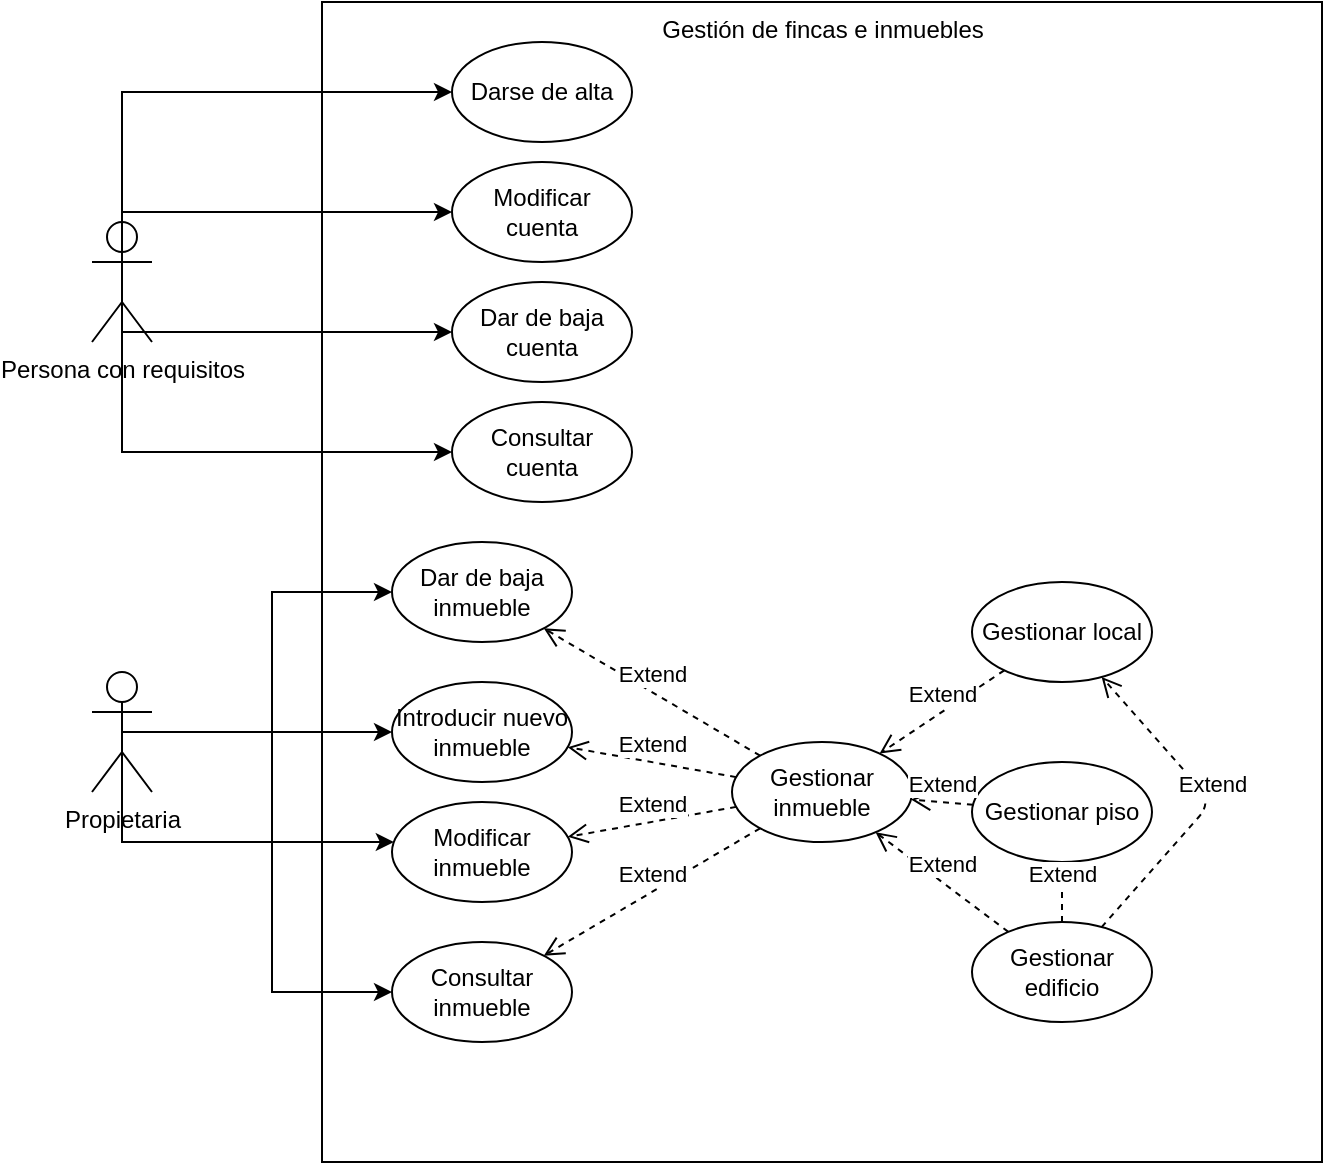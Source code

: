 <mxfile version="14.3.1" type="github">
  <diagram id="9FTB51ru66wrHp9Re0j6" name="Page-1">
    <mxGraphModel dx="1350" dy="831" grid="1" gridSize="10" guides="1" tooltips="1" connect="1" arrows="1" fold="1" page="1" pageScale="1" pageWidth="827" pageHeight="1169" math="0" shadow="0">
      <root>
        <mxCell id="0" />
        <mxCell id="1" parent="0" />
        <mxCell id="MC4bRhcEzOeN9ChsdMlr-1" value="Gestión de fincas e inmuebles" style="html=1;verticalAlign=top;fillColor=none;" vertex="1" parent="1">
          <mxGeometry x="245" y="60" width="500" height="580" as="geometry" />
        </mxCell>
        <mxCell id="MC4bRhcEzOeN9ChsdMlr-46" style="edgeStyle=orthogonalEdgeStyle;rounded=0;orthogonalLoop=1;jettySize=auto;html=1;exitX=0.5;exitY=0.5;exitDx=0;exitDy=0;exitPerimeter=0;entryX=0;entryY=0.5;entryDx=0;entryDy=0;" edge="1" parent="1" source="MC4bRhcEzOeN9ChsdMlr-2" target="MC4bRhcEzOeN9ChsdMlr-19">
          <mxGeometry relative="1" as="geometry" />
        </mxCell>
        <mxCell id="MC4bRhcEzOeN9ChsdMlr-47" style="edgeStyle=orthogonalEdgeStyle;rounded=0;orthogonalLoop=1;jettySize=auto;html=1;exitX=0.5;exitY=0.5;exitDx=0;exitDy=0;exitPerimeter=0;" edge="1" parent="1" source="MC4bRhcEzOeN9ChsdMlr-2" target="MC4bRhcEzOeN9ChsdMlr-20">
          <mxGeometry relative="1" as="geometry" />
        </mxCell>
        <mxCell id="MC4bRhcEzOeN9ChsdMlr-48" style="edgeStyle=orthogonalEdgeStyle;rounded=0;orthogonalLoop=1;jettySize=auto;html=1;exitX=0.5;exitY=0.5;exitDx=0;exitDy=0;exitPerimeter=0;" edge="1" parent="1" source="MC4bRhcEzOeN9ChsdMlr-2" target="MC4bRhcEzOeN9ChsdMlr-21">
          <mxGeometry relative="1" as="geometry">
            <Array as="points">
              <mxPoint x="145" y="480" />
            </Array>
          </mxGeometry>
        </mxCell>
        <mxCell id="MC4bRhcEzOeN9ChsdMlr-49" style="edgeStyle=orthogonalEdgeStyle;rounded=0;orthogonalLoop=1;jettySize=auto;html=1;exitX=0.5;exitY=0.5;exitDx=0;exitDy=0;exitPerimeter=0;entryX=0;entryY=0.5;entryDx=0;entryDy=0;" edge="1" parent="1" source="MC4bRhcEzOeN9ChsdMlr-2" target="MC4bRhcEzOeN9ChsdMlr-22">
          <mxGeometry relative="1" as="geometry" />
        </mxCell>
        <mxCell id="MC4bRhcEzOeN9ChsdMlr-2" value="Propietaria" style="shape=umlActor;verticalLabelPosition=bottom;verticalAlign=top;html=1;fillColor=none;" vertex="1" parent="1">
          <mxGeometry x="130" y="395" width="30" height="60" as="geometry" />
        </mxCell>
        <mxCell id="MC4bRhcEzOeN9ChsdMlr-19" value="Dar de baja inmueble" style="ellipse;whiteSpace=wrap;html=1;fillColor=none;" vertex="1" parent="1">
          <mxGeometry x="280" y="330" width="90" height="50" as="geometry" />
        </mxCell>
        <mxCell id="MC4bRhcEzOeN9ChsdMlr-20" value="Introducir nuevo inmueble" style="ellipse;whiteSpace=wrap;html=1;fillColor=none;" vertex="1" parent="1">
          <mxGeometry x="280" y="400" width="90" height="50" as="geometry" />
        </mxCell>
        <mxCell id="MC4bRhcEzOeN9ChsdMlr-21" value="Modificar inmueble" style="ellipse;whiteSpace=wrap;html=1;fillColor=none;" vertex="1" parent="1">
          <mxGeometry x="280" y="460" width="90" height="50" as="geometry" />
        </mxCell>
        <mxCell id="MC4bRhcEzOeN9ChsdMlr-22" value="Consultar inmueble" style="ellipse;whiteSpace=wrap;html=1;fillColor=none;" vertex="1" parent="1">
          <mxGeometry x="280" y="530" width="90" height="50" as="geometry" />
        </mxCell>
        <mxCell id="MC4bRhcEzOeN9ChsdMlr-23" value="Gestionar local" style="ellipse;whiteSpace=wrap;html=1;fillColor=none;" vertex="1" parent="1">
          <mxGeometry x="570" y="350" width="90" height="50" as="geometry" />
        </mxCell>
        <mxCell id="MC4bRhcEzOeN9ChsdMlr-24" value="Gestionar inmueble" style="ellipse;whiteSpace=wrap;html=1;fillColor=none;" vertex="1" parent="1">
          <mxGeometry x="450" y="430" width="90" height="50" as="geometry" />
        </mxCell>
        <mxCell id="MC4bRhcEzOeN9ChsdMlr-25" value="Gestionar edificio" style="ellipse;whiteSpace=wrap;html=1;fillColor=none;" vertex="1" parent="1">
          <mxGeometry x="570" y="520" width="90" height="50" as="geometry" />
        </mxCell>
        <mxCell id="MC4bRhcEzOeN9ChsdMlr-26" value="Extend" style="html=1;verticalAlign=bottom;endArrow=open;dashed=1;endSize=8;" edge="1" parent="1" source="MC4bRhcEzOeN9ChsdMlr-24" target="MC4bRhcEzOeN9ChsdMlr-19">
          <mxGeometry relative="1" as="geometry">
            <mxPoint x="413.224" y="412.132" as="sourcePoint" />
            <mxPoint x="332.004" y="359.995" as="targetPoint" />
          </mxGeometry>
        </mxCell>
        <mxCell id="MC4bRhcEzOeN9ChsdMlr-27" value="Extend" style="html=1;verticalAlign=bottom;endArrow=open;dashed=1;endSize=8;" edge="1" parent="1" source="MC4bRhcEzOeN9ChsdMlr-24" target="MC4bRhcEzOeN9ChsdMlr-20">
          <mxGeometry relative="1" as="geometry">
            <mxPoint x="413.224" y="481.072" as="sourcePoint" />
            <mxPoint x="332.004" y="428.935" as="targetPoint" />
          </mxGeometry>
        </mxCell>
        <mxCell id="MC4bRhcEzOeN9ChsdMlr-29" value="Gestionar piso" style="ellipse;whiteSpace=wrap;html=1;fillColor=none;" vertex="1" parent="1">
          <mxGeometry x="570" y="440" width="90" height="50" as="geometry" />
        </mxCell>
        <mxCell id="MC4bRhcEzOeN9ChsdMlr-30" value="Extend" style="html=1;verticalAlign=bottom;endArrow=open;dashed=1;endSize=8;" edge="1" parent="1" source="MC4bRhcEzOeN9ChsdMlr-24" target="MC4bRhcEzOeN9ChsdMlr-21">
          <mxGeometry relative="1" as="geometry">
            <mxPoint x="462.04" y="457.558" as="sourcePoint" />
            <mxPoint x="377.888" y="442.569" as="targetPoint" />
          </mxGeometry>
        </mxCell>
        <mxCell id="MC4bRhcEzOeN9ChsdMlr-31" value="Extend" style="html=1;verticalAlign=bottom;endArrow=open;dashed=1;endSize=8;" edge="1" parent="1" source="MC4bRhcEzOeN9ChsdMlr-24" target="MC4bRhcEzOeN9ChsdMlr-22">
          <mxGeometry relative="1" as="geometry">
            <mxPoint x="472.04" y="467.558" as="sourcePoint" />
            <mxPoint x="387.888" y="452.569" as="targetPoint" />
          </mxGeometry>
        </mxCell>
        <mxCell id="MC4bRhcEzOeN9ChsdMlr-32" value="Extend" style="html=1;verticalAlign=bottom;endArrow=open;dashed=1;endSize=8;" edge="1" parent="1" source="MC4bRhcEzOeN9ChsdMlr-23" target="MC4bRhcEzOeN9ChsdMlr-24">
          <mxGeometry relative="1" as="geometry">
            <mxPoint x="482.04" y="477.558" as="sourcePoint" />
            <mxPoint x="397.888" y="462.569" as="targetPoint" />
          </mxGeometry>
        </mxCell>
        <mxCell id="MC4bRhcEzOeN9ChsdMlr-33" value="Extend" style="html=1;verticalAlign=bottom;endArrow=open;dashed=1;endSize=8;" edge="1" parent="1" source="MC4bRhcEzOeN9ChsdMlr-29" target="MC4bRhcEzOeN9ChsdMlr-24">
          <mxGeometry relative="1" as="geometry">
            <mxPoint x="492.04" y="487.558" as="sourcePoint" />
            <mxPoint x="407.888" y="472.569" as="targetPoint" />
          </mxGeometry>
        </mxCell>
        <mxCell id="MC4bRhcEzOeN9ChsdMlr-34" value="Extend" style="html=1;verticalAlign=bottom;endArrow=open;dashed=1;endSize=8;" edge="1" parent="1" source="MC4bRhcEzOeN9ChsdMlr-25" target="MC4bRhcEzOeN9ChsdMlr-24">
          <mxGeometry relative="1" as="geometry">
            <mxPoint x="502.04" y="497.558" as="sourcePoint" />
            <mxPoint x="417.888" y="482.569" as="targetPoint" />
          </mxGeometry>
        </mxCell>
        <mxCell id="MC4bRhcEzOeN9ChsdMlr-35" value="Extend" style="html=1;verticalAlign=bottom;endArrow=open;dashed=1;endSize=8;" edge="1" parent="1" source="MC4bRhcEzOeN9ChsdMlr-25" target="MC4bRhcEzOeN9ChsdMlr-29">
          <mxGeometry relative="1" as="geometry">
            <mxPoint x="512.04" y="507.558" as="sourcePoint" />
            <mxPoint x="427.888" y="492.569" as="targetPoint" />
          </mxGeometry>
        </mxCell>
        <mxCell id="MC4bRhcEzOeN9ChsdMlr-36" value="Extend" style="html=1;verticalAlign=bottom;endArrow=open;dashed=1;endSize=8;" edge="1" parent="1" source="MC4bRhcEzOeN9ChsdMlr-25" target="MC4bRhcEzOeN9ChsdMlr-23">
          <mxGeometry relative="1" as="geometry">
            <mxPoint x="522.04" y="517.558" as="sourcePoint" />
            <mxPoint x="437.888" y="502.569" as="targetPoint" />
            <Array as="points">
              <mxPoint x="690" y="460" />
            </Array>
          </mxGeometry>
        </mxCell>
        <mxCell id="MC4bRhcEzOeN9ChsdMlr-42" style="edgeStyle=orthogonalEdgeStyle;rounded=0;orthogonalLoop=1;jettySize=auto;html=1;exitX=0.5;exitY=0.5;exitDx=0;exitDy=0;exitPerimeter=0;" edge="1" parent="1" source="MC4bRhcEzOeN9ChsdMlr-37" target="MC4bRhcEzOeN9ChsdMlr-38">
          <mxGeometry relative="1" as="geometry">
            <Array as="points">
              <mxPoint x="145" y="105" />
            </Array>
          </mxGeometry>
        </mxCell>
        <mxCell id="MC4bRhcEzOeN9ChsdMlr-43" style="edgeStyle=orthogonalEdgeStyle;rounded=0;orthogonalLoop=1;jettySize=auto;html=1;exitX=0.5;exitY=0.5;exitDx=0;exitDy=0;exitPerimeter=0;" edge="1" parent="1" source="MC4bRhcEzOeN9ChsdMlr-37" target="MC4bRhcEzOeN9ChsdMlr-39">
          <mxGeometry relative="1" as="geometry">
            <Array as="points">
              <mxPoint x="145" y="165" />
            </Array>
          </mxGeometry>
        </mxCell>
        <mxCell id="MC4bRhcEzOeN9ChsdMlr-44" style="edgeStyle=orthogonalEdgeStyle;rounded=0;orthogonalLoop=1;jettySize=auto;html=1;exitX=0.5;exitY=0.5;exitDx=0;exitDy=0;exitPerimeter=0;" edge="1" parent="1" source="MC4bRhcEzOeN9ChsdMlr-37" target="MC4bRhcEzOeN9ChsdMlr-40">
          <mxGeometry relative="1" as="geometry">
            <Array as="points">
              <mxPoint x="145" y="225" />
            </Array>
          </mxGeometry>
        </mxCell>
        <mxCell id="MC4bRhcEzOeN9ChsdMlr-45" style="edgeStyle=orthogonalEdgeStyle;rounded=0;orthogonalLoop=1;jettySize=auto;html=1;exitX=0.5;exitY=0.5;exitDx=0;exitDy=0;exitPerimeter=0;" edge="1" parent="1" source="MC4bRhcEzOeN9ChsdMlr-37" target="MC4bRhcEzOeN9ChsdMlr-41">
          <mxGeometry relative="1" as="geometry">
            <Array as="points">
              <mxPoint x="145" y="285" />
            </Array>
          </mxGeometry>
        </mxCell>
        <mxCell id="MC4bRhcEzOeN9ChsdMlr-37" value="Persona con requisitos" style="shape=umlActor;verticalLabelPosition=bottom;verticalAlign=top;html=1;fillColor=none;" vertex="1" parent="1">
          <mxGeometry x="130" y="170" width="30" height="60" as="geometry" />
        </mxCell>
        <mxCell id="MC4bRhcEzOeN9ChsdMlr-38" value="Darse de alta" style="ellipse;whiteSpace=wrap;html=1;fillColor=none;" vertex="1" parent="1">
          <mxGeometry x="310" y="80" width="90" height="50" as="geometry" />
        </mxCell>
        <mxCell id="MC4bRhcEzOeN9ChsdMlr-39" value="Modificar cuenta" style="ellipse;whiteSpace=wrap;html=1;fillColor=none;" vertex="1" parent="1">
          <mxGeometry x="310" y="140" width="90" height="50" as="geometry" />
        </mxCell>
        <mxCell id="MC4bRhcEzOeN9ChsdMlr-40" value="Dar de baja cuenta" style="ellipse;whiteSpace=wrap;html=1;fillColor=none;" vertex="1" parent="1">
          <mxGeometry x="310" y="200" width="90" height="50" as="geometry" />
        </mxCell>
        <mxCell id="MC4bRhcEzOeN9ChsdMlr-41" value="Consultar cuenta" style="ellipse;whiteSpace=wrap;html=1;fillColor=none;" vertex="1" parent="1">
          <mxGeometry x="310" y="260" width="90" height="50" as="geometry" />
        </mxCell>
      </root>
    </mxGraphModel>
  </diagram>
</mxfile>
